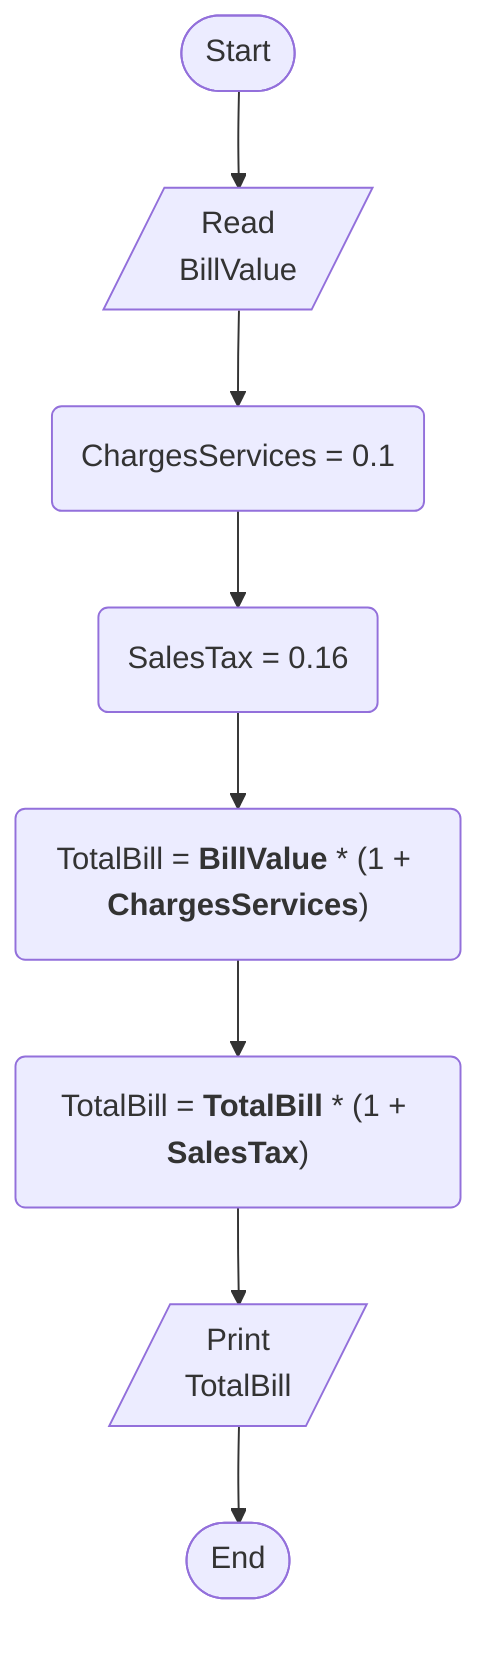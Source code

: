 %% A restaurant charges 10% services fee and 16% sales tax
%% Write a program to read a bill value and add service fee and sales tax to it, and print the TotalBill on the screen
%% Steps
%% Step 1: Ask the user to enter BillValue
%% Step 2: ChargesServices = 0.1
%% Step 3: SalesTax = 0.16
%% Step 4: TotalBill = BillValue * (1 + ChargesServices)
%% Step 5: TotalBill = TotalBill * (1 + SalesTax)
%% Step 6: Print TotalBill

flowchart TD
    Start([Start])
    ReadTotalBillAndCashPaid[/Read\nBillValue/]
    ChargesServices(ChargesServices = 0.1)
    SalesTax(SalesTax = 0.16)
    AddChargesServicesToTotalBill("`TotalBill = **BillValue** * (1 + **ChargesServices**)`")
    AddSalesTaxToTotalBill("`TotalBill = **TotalBill** * (1 + **SalesTax**)`")
    PrintTotalBill[/Print\nTotalBill/]
    End([End])
    Start --> ReadTotalBillAndCashPaid --> ChargesServices --> SalesTax --> AddChargesServicesToTotalBill --> AddSalesTaxToTotalBill --> PrintTotalBill --> End